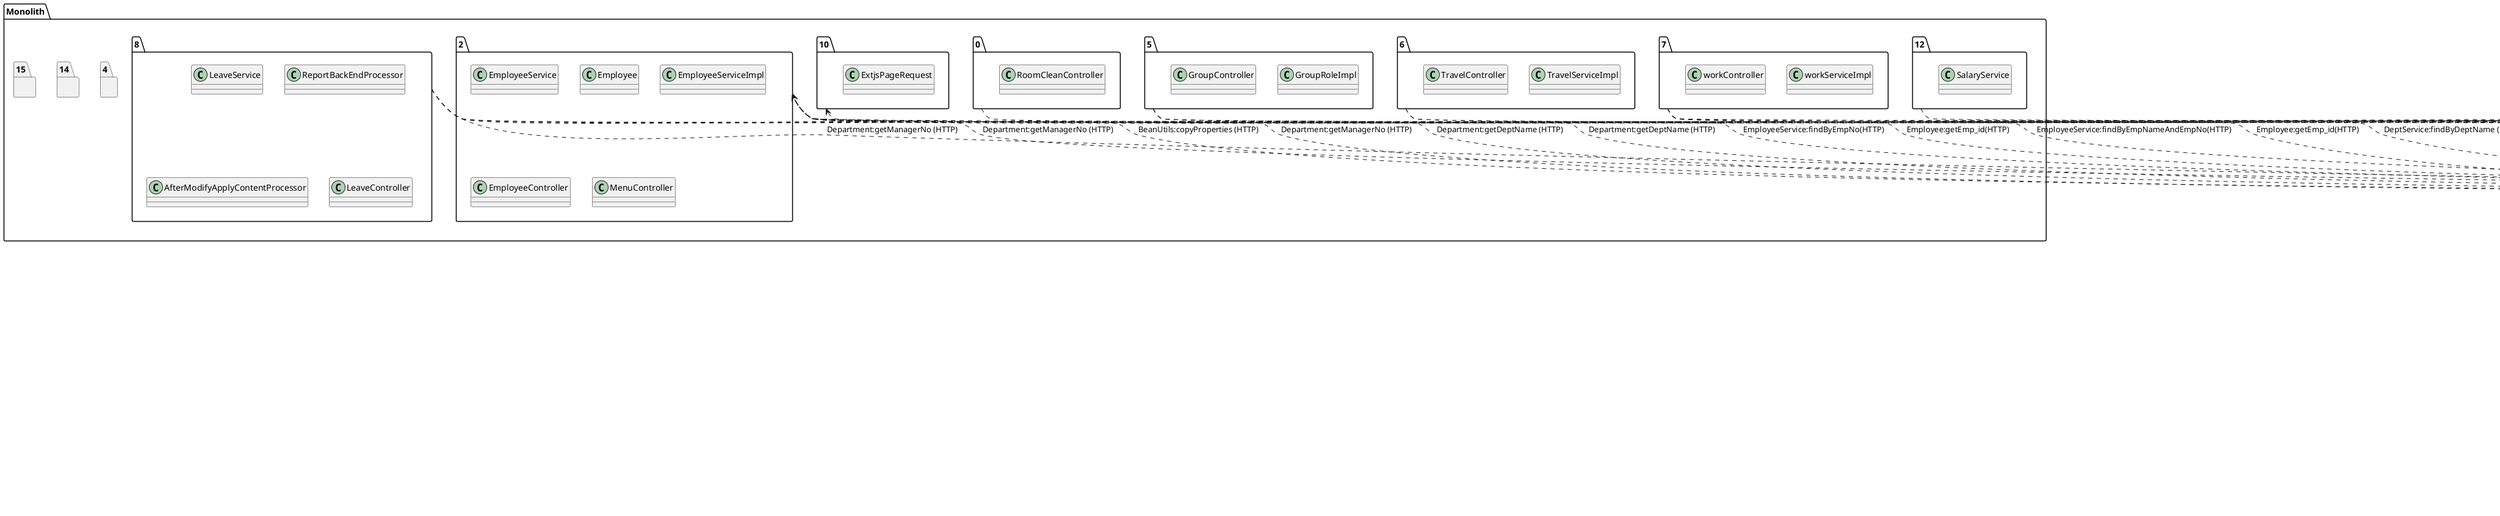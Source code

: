 @startuml
package "3"{
class Department
class IDeptService
class DeptController
class DeptService
class DeptDao
class DeptDTO
class DeptQueryDTO
class DeptDTOCombox
class BeanUtils
class BeanUtilsHandleRequest
class DeptServiceHandleRequest
class DepartmentHandleRequest
class EmployeeServiceRequestInterfaceImpl
class EmployeeRequestInterfaceImpl
class ExtjsPageRequestRequestInterfaceImpl
class IDeptServiceHandleRequest
interface EmployeeServiceDTOInterface
interface EmployeeServiceRequestInterface
interface EmployeeRequestInterface
interface ExtjsPageRequestDTOInterface
interface ExtjsPageRequestRequestInterface
class EmployeeDTO
class EmployeeServiceDTO
class ExtAjaxResponseDTO
class GroupRoleDTO
class ExtjsPageRequestDTO
}
package "1"{
class BcardServiceImpl
class BcardController
class BcardController
}
package "9"{
class CalendarEventController
class CalendarEventController
class SchedulEventServiceImpl
class CalendarContreller
}
package "11"{
}
package "13"{
}
package "16"{
}
package "Monolith" {
package "0"{
class RoomCleanController
}
package "2"{
class EmployeeService
class Employee
class EmployeeService
class Employee
class EmployeeServiceImpl
class EmployeeServiceImpl
class EmployeeController
class EmployeeController
class EmployeeController
class MenuController
}
package "4"{
}
package "5"{
class GroupRoleImpl
class GroupRoleImpl
class GroupController
}
package "6"{
class TravelServiceImpl
class TravelController
}
package "7"{
class workServiceImpl
class workServiceImpl
class workController
class workController
}
package "8"{
class LeaveService
class ReportBackEndProcessor
class AfterModifyApplyContentProcessor
class LeaveController
class LeaveController
}
package "10"{
class ExtjsPageRequest
}
package "12"{
class SalaryService
}
package "14"{
}
package "15"{
}
}
"3"..>"2":EmployeeService:findByEmpNameAndEmpNo(HTTP)
"3"..>"2":Employee:getEmp_id(HTTP)
"3"..>"2":EmployeeService:findByEmpNo(HTTP)
"3"..>"2":Employee:getEmp_id(HTTP)
"3"..>"10":ExtjsPageRequest:getPageable(HTTP)
"1"..>"3":Department:getDeptName (HTTP)
"1"..>"3":BeanUtils:copyProperties (HTTP)
"1"..>"3":Department:getManagerNo (HTTP)
"9"..>"3":BeanUtils:copyProperties (HTTP)
"9"..>"3":DeptService:findByDeptName (HTTP)
"9"..>"3":Department:getDeptName (HTTP)
"9"..>"3":BeanUtils:copyProperties (HTTP)
"0"..>"3":BeanUtils:copyProperties (HTTP)
"2"..>"3":DeptService:findByDeptName (HTTP)
"2"..>"3":Department:getDeptName (HTTP)
"2"..>"3":DeptService:findByDeptName (HTTP)
"2"..>"3":BeanUtils:copyProperties (HTTP)
"2"..>"3":Department:getDeptName (HTTP)
"2"..>"3":Department:getDeptName (HTTP)
"5"..>"3":DeptService:findByDeptName (HTTP)
"5"..>"3":Department:getDeptName (HTTP)
"5"..>"3":BeanUtils:copyProperties (HTTP)
"6"..>"3":Department:getDeptName (HTTP)
"6"..>"3":BeanUtils:copyProperties (HTTP)
"7"..>"3":Department:getDeptName (HTTP)
"7"..>"3":IDeptService:findByDeptName (HTTP)
"7"..>"3":BeanUtils:copyProperties (HTTP)
"7"..>"3":IDeptService:findByDeptName (HTTP)
"8"..>"3":Department:getDeptName (HTTP)
"8"..>"3":Department:getManagerNo (HTTP)
"8"..>"3":Department:getManagerNo (HTTP)
"8"..>"3":BeanUtils:copyProperties (HTTP)
"8"..>"3":Department:getManagerNo (HTTP)
"12"..>"3":Department:getDeptName (HTTP)
@enduml